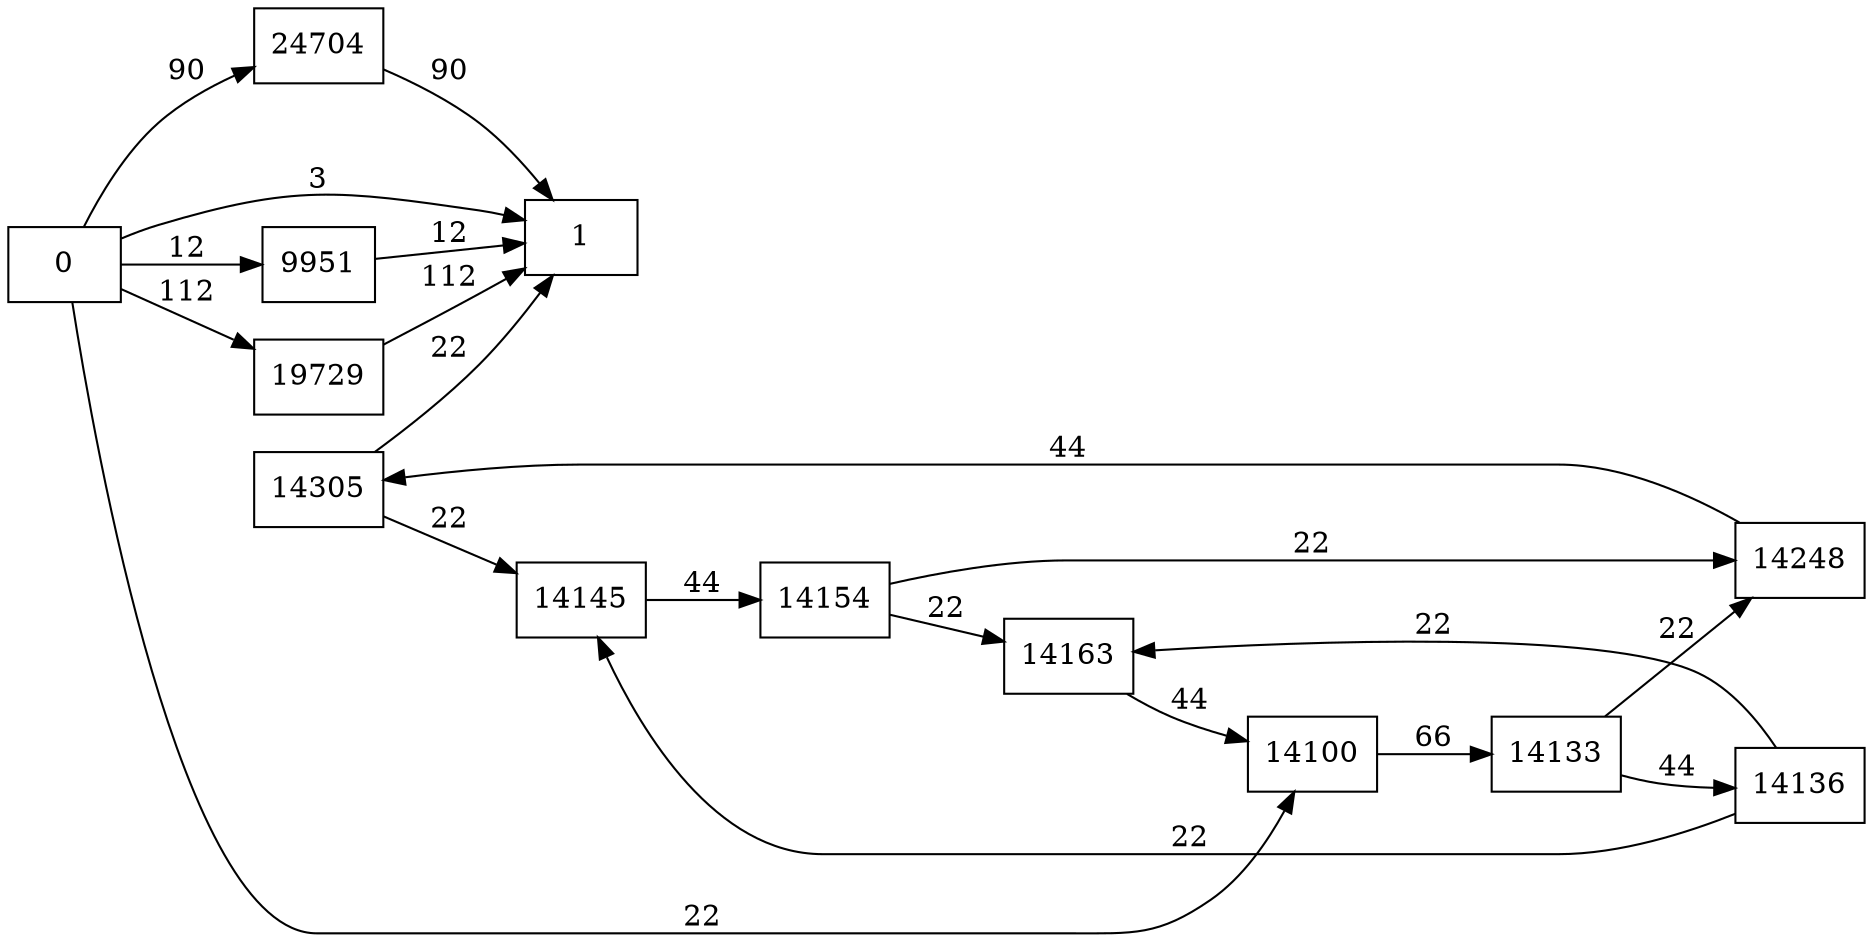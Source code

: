 digraph {
	graph [rankdir=LR]
	node [shape=rectangle]
	9951 -> 1 [label=12]
	14100 -> 14133 [label=66]
	14133 -> 14136 [label=44]
	14133 -> 14248 [label=22]
	14136 -> 14145 [label=22]
	14136 -> 14163 [label=22]
	14145 -> 14154 [label=44]
	14154 -> 14163 [label=22]
	14154 -> 14248 [label=22]
	14163 -> 14100 [label=44]
	14248 -> 14305 [label=44]
	14305 -> 14145 [label=22]
	14305 -> 1 [label=22]
	19729 -> 1 [label=112]
	24704 -> 1 [label=90]
	0 -> 1 [label=3]
	0 -> 9951 [label=12]
	0 -> 14100 [label=22]
	0 -> 19729 [label=112]
	0 -> 24704 [label=90]
}
